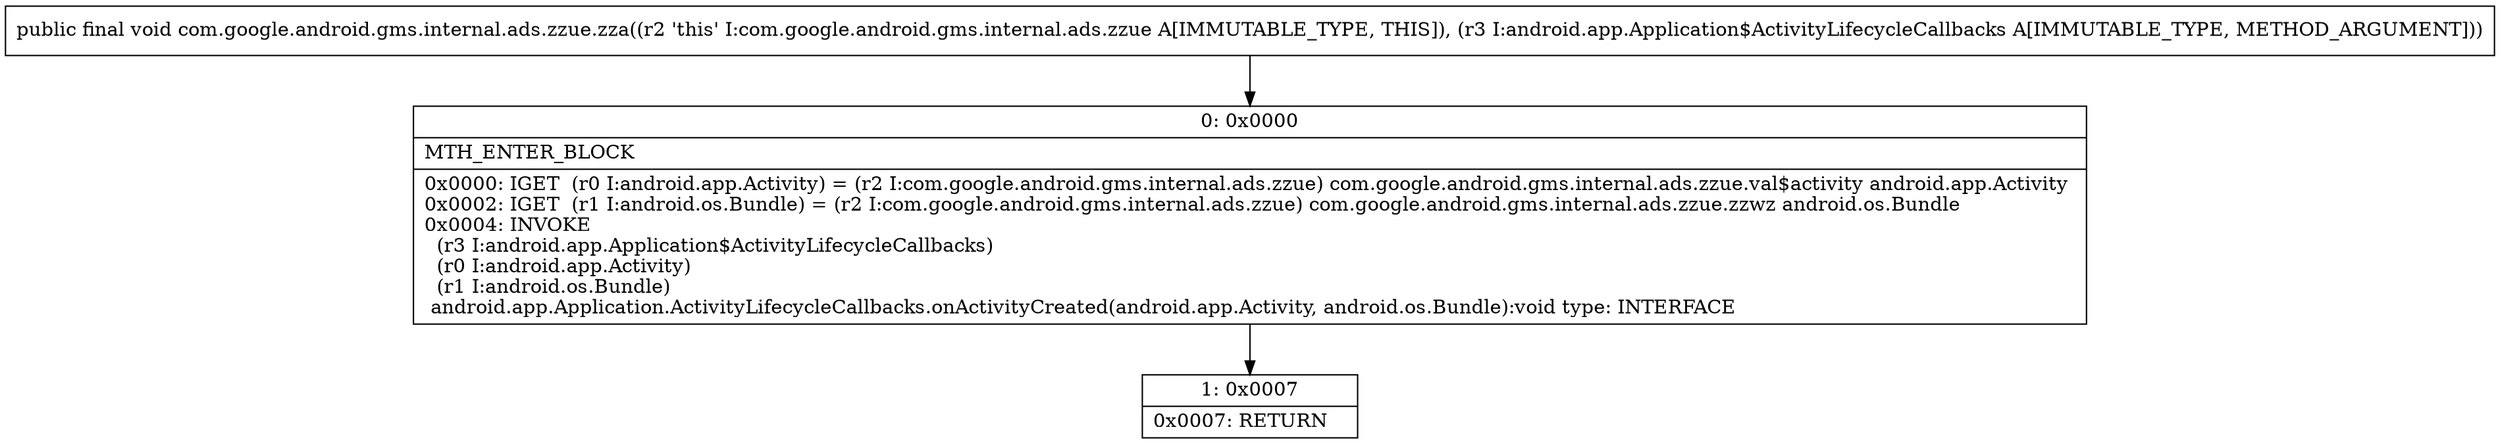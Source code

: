 digraph "CFG forcom.google.android.gms.internal.ads.zzue.zza(Landroid\/app\/Application$ActivityLifecycleCallbacks;)V" {
Node_0 [shape=record,label="{0\:\ 0x0000|MTH_ENTER_BLOCK\l|0x0000: IGET  (r0 I:android.app.Activity) = (r2 I:com.google.android.gms.internal.ads.zzue) com.google.android.gms.internal.ads.zzue.val$activity android.app.Activity \l0x0002: IGET  (r1 I:android.os.Bundle) = (r2 I:com.google.android.gms.internal.ads.zzue) com.google.android.gms.internal.ads.zzue.zzwz android.os.Bundle \l0x0004: INVOKE  \l  (r3 I:android.app.Application$ActivityLifecycleCallbacks)\l  (r0 I:android.app.Activity)\l  (r1 I:android.os.Bundle)\l android.app.Application.ActivityLifecycleCallbacks.onActivityCreated(android.app.Activity, android.os.Bundle):void type: INTERFACE \l}"];
Node_1 [shape=record,label="{1\:\ 0x0007|0x0007: RETURN   \l}"];
MethodNode[shape=record,label="{public final void com.google.android.gms.internal.ads.zzue.zza((r2 'this' I:com.google.android.gms.internal.ads.zzue A[IMMUTABLE_TYPE, THIS]), (r3 I:android.app.Application$ActivityLifecycleCallbacks A[IMMUTABLE_TYPE, METHOD_ARGUMENT])) }"];
MethodNode -> Node_0;
Node_0 -> Node_1;
}

